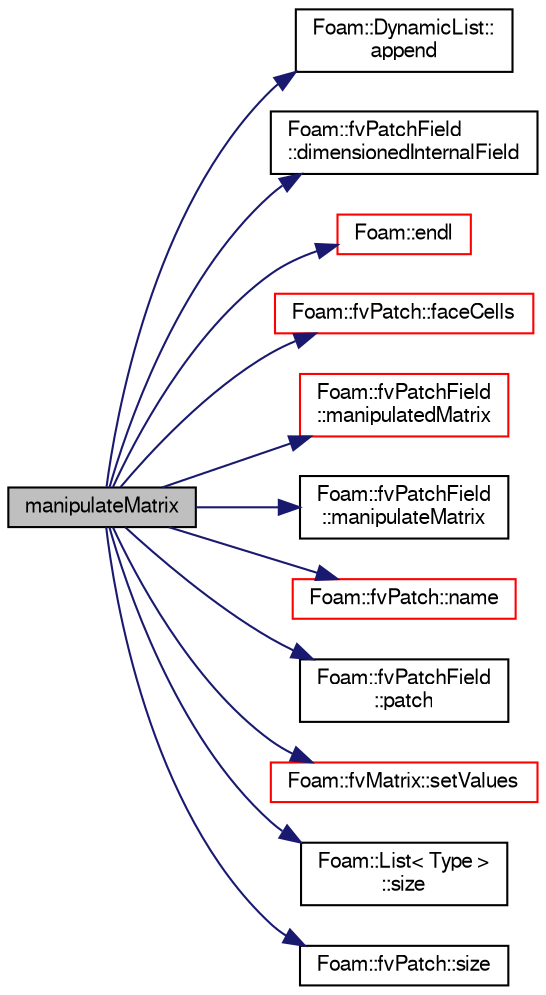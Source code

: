 digraph "manipulateMatrix"
{
  bgcolor="transparent";
  edge [fontname="FreeSans",fontsize="10",labelfontname="FreeSans",labelfontsize="10"];
  node [fontname="FreeSans",fontsize="10",shape=record];
  rankdir="LR";
  Node2954 [label="manipulateMatrix",height=0.2,width=0.4,color="black", fillcolor="grey75", style="filled", fontcolor="black"];
  Node2954 -> Node2955 [color="midnightblue",fontsize="10",style="solid",fontname="FreeSans"];
  Node2955 [label="Foam::DynamicList::\lappend",height=0.2,width=0.4,color="black",URL="$a25890.html#a7b67b42af715604376ad63a681dee6d8",tooltip="Append an element at the end of the list. "];
  Node2954 -> Node2956 [color="midnightblue",fontsize="10",style="solid",fontname="FreeSans"];
  Node2956 [label="Foam::fvPatchField\l::dimensionedInternalField",height=0.2,width=0.4,color="black",URL="$a22354.html#a1067b719c3281eb98ffda55196ca2033",tooltip="Return dimensioned internal field reference. "];
  Node2954 -> Node2957 [color="midnightblue",fontsize="10",style="solid",fontname="FreeSans"];
  Node2957 [label="Foam::endl",height=0.2,width=0.4,color="red",URL="$a21124.html#a2db8fe02a0d3909e9351bb4275b23ce4",tooltip="Add newline and flush stream. "];
  Node2954 -> Node2959 [color="midnightblue",fontsize="10",style="solid",fontname="FreeSans"];
  Node2959 [label="Foam::fvPatch::faceCells",height=0.2,width=0.4,color="red",URL="$a22870.html#afbfac825732ef2770fff4261b4e930e9",tooltip="Return faceCells. "];
  Node2954 -> Node2963 [color="midnightblue",fontsize="10",style="solid",fontname="FreeSans"];
  Node2963 [label="Foam::fvPatchField\l::manipulatedMatrix",height=0.2,width=0.4,color="red",URL="$a22354.html#a0b3668a915430282fc81f0f6499101f1",tooltip="Return true if the matrix has already been manipulated. "];
  Node2954 -> Node3017 [color="midnightblue",fontsize="10",style="solid",fontname="FreeSans"];
  Node3017 [label="Foam::fvPatchField\l::manipulateMatrix",height=0.2,width=0.4,color="black",URL="$a22354.html#a918a7a9b6883ae2da430decb238332e0",tooltip="Manipulate matrix. "];
  Node2954 -> Node3018 [color="midnightblue",fontsize="10",style="solid",fontname="FreeSans"];
  Node3018 [label="Foam::fvPatch::name",height=0.2,width=0.4,color="red",URL="$a22870.html#acc80e00a8ac919288fb55bd14cc88bf6",tooltip="Return name. "];
  Node2954 -> Node3020 [color="midnightblue",fontsize="10",style="solid",fontname="FreeSans"];
  Node3020 [label="Foam::fvPatchField\l::patch",height=0.2,width=0.4,color="black",URL="$a22354.html#aca0923a4611f6166ffd8fa14d81864a4",tooltip="Return patch. "];
  Node2954 -> Node3021 [color="midnightblue",fontsize="10",style="solid",fontname="FreeSans"];
  Node3021 [label="Foam::fvMatrix::setValues",height=0.2,width=0.4,color="red",URL="$a22358.html#af485ea1c60422a3ac6a6b05660da9bc2",tooltip="Set solution in given cells to the specified values. "];
  Node2954 -> Node3014 [color="midnightblue",fontsize="10",style="solid",fontname="FreeSans"];
  Node3014 [label="Foam::List\< Type \>\l::size",height=0.2,width=0.4,color="black",URL="$a25694.html#a8a5f6fa29bd4b500caf186f60245b384",tooltip="Override size to be inconsistent with allocated storage. "];
  Node2954 -> Node3309 [color="midnightblue",fontsize="10",style="solid",fontname="FreeSans"];
  Node3309 [label="Foam::fvPatch::size",height=0.2,width=0.4,color="black",URL="$a22870.html#a03bc1200aac252c4d3e18657d700b71c",tooltip="Return size. "];
}
